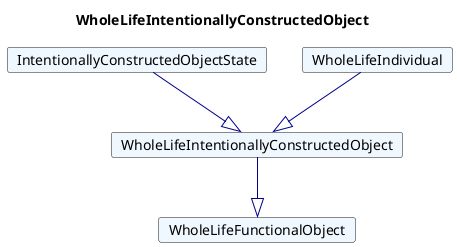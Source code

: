 @startuml
Title WholeLifeIntentionallyConstructedObject 

Card WholeLifeIntentionallyConstructedObject #F0F8FF [
WholeLifeIntentionallyConstructedObject
]
Card IntentionallyConstructedObjectState #F0F8FF [
IntentionallyConstructedObjectState
]
IntentionallyConstructedObjectState --|> WholeLifeIntentionallyConstructedObject  #00008B 
Card WholeLifeIndividual #F0F8FF [
WholeLifeIndividual
]
WholeLifeIndividual --|> WholeLifeIntentionallyConstructedObject  #00008B 
Card WholeLifeFunctionalObject #F0F8FF [
WholeLifeFunctionalObject
]
WholeLifeIntentionallyConstructedObject --|> WholeLifeFunctionalObject  #00008B 
@enduml